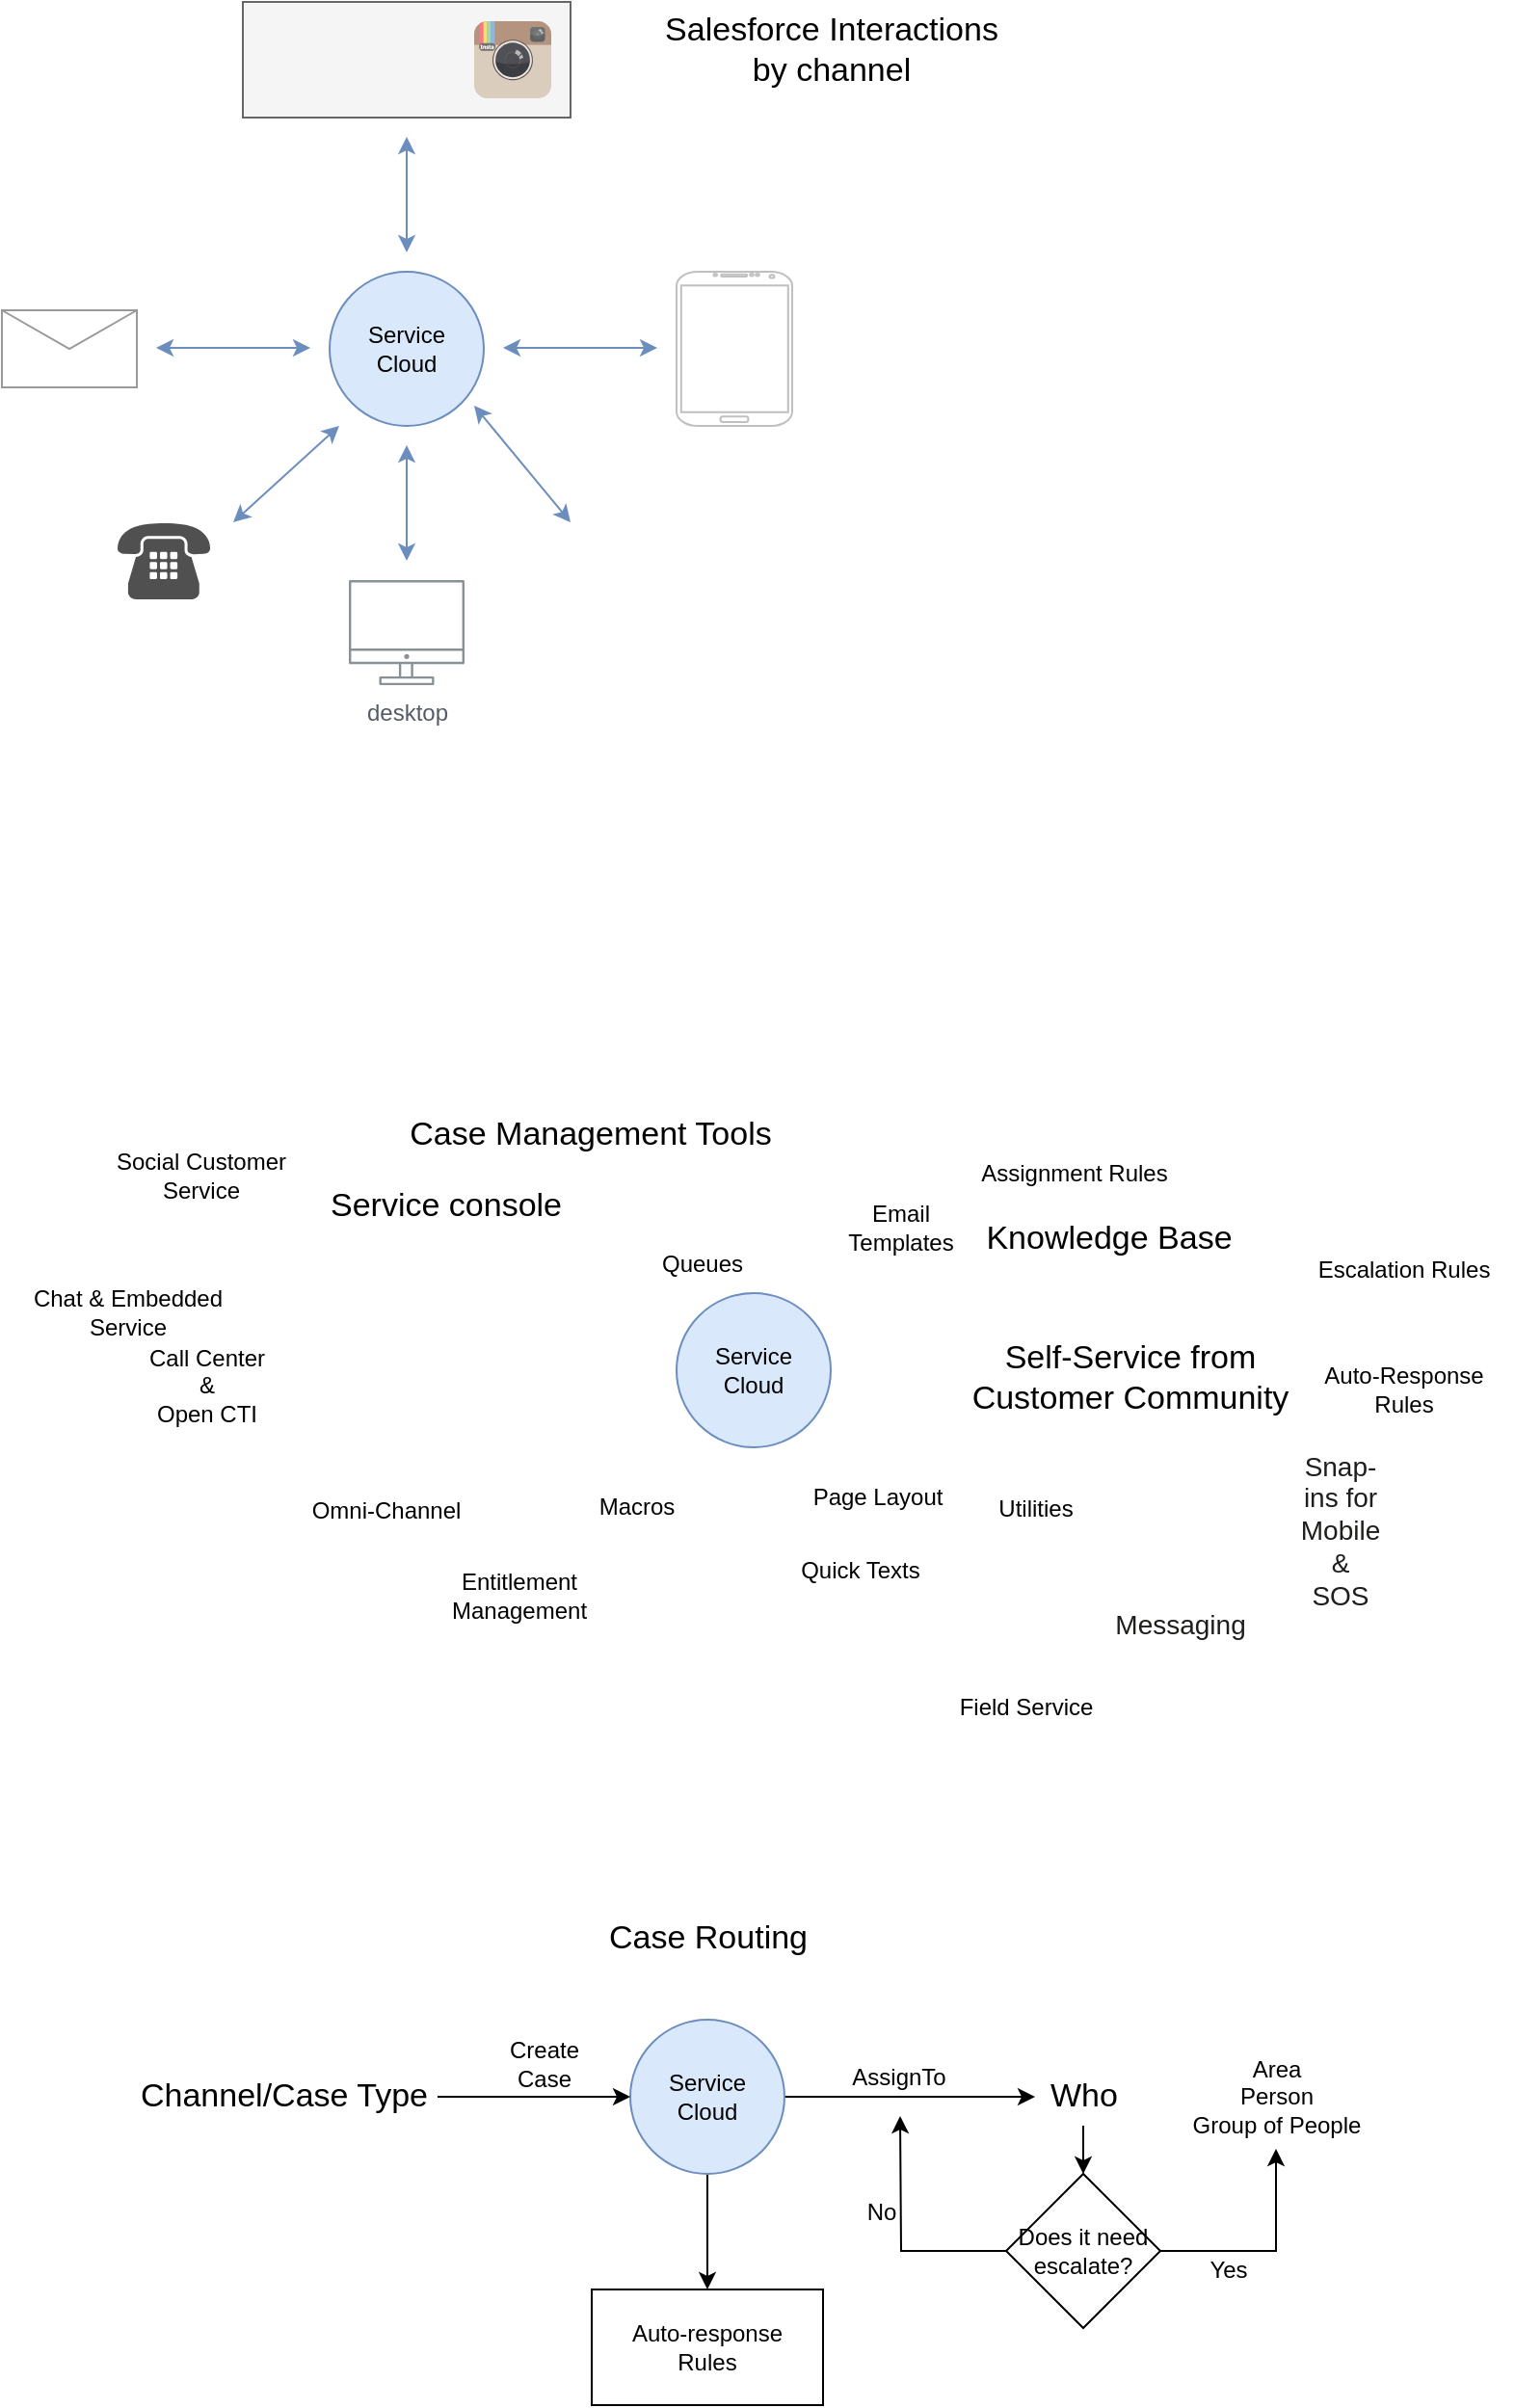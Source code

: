 <mxfile version="12.7.4" type="github">
  <diagram id="ag3dVYCGJuGmBB14NgHO" name="Page-1">
    <mxGraphModel dx="1186" dy="773" grid="1" gridSize="10" guides="1" tooltips="1" connect="1" arrows="1" fold="1" page="1" pageScale="1" pageWidth="827" pageHeight="1169" math="0" shadow="0">
      <root>
        <mxCell id="0" />
        <mxCell id="1" parent="0" />
        <mxCell id="snt15m9TcJzvURxw8jZ2-1" value="Service&lt;br&gt;Cloud" style="ellipse;whiteSpace=wrap;html=1;aspect=fixed;fillColor=#dae8fc;strokeColor=#6c8ebf;" vertex="1" parent="1">
          <mxGeometry x="180" y="150" width="80" height="80" as="geometry" />
        </mxCell>
        <mxCell id="snt15m9TcJzvURxw8jZ2-2" value="" style="verticalLabelPosition=bottom;shadow=0;dashed=0;align=center;html=1;verticalAlign=top;strokeWidth=1;shape=mxgraph.mockup.misc.mail2;strokeColor=#999999;" vertex="1" parent="1">
          <mxGeometry x="10" y="170" width="70" height="40" as="geometry" />
        </mxCell>
        <mxCell id="snt15m9TcJzvURxw8jZ2-3" value="" style="verticalLabelPosition=bottom;verticalAlign=top;html=1;shadow=0;dashed=0;strokeWidth=1;shape=mxgraph.android.phone2;strokeColor=#c0c0c0;" vertex="1" parent="1">
          <mxGeometry x="360" y="150" width="60" height="80" as="geometry" />
        </mxCell>
        <mxCell id="snt15m9TcJzvURxw8jZ2-4" value="" style="whiteSpace=wrap;html=1;fillColor=#f5f5f5;strokeColor=#666666;fontColor=#333333;" vertex="1" parent="1">
          <mxGeometry x="135" y="10" width="170" height="60" as="geometry" />
        </mxCell>
        <mxCell id="snt15m9TcJzvURxw8jZ2-5" value="" style="shape=image;html=1;verticalAlign=top;verticalLabelPosition=bottom;labelBackgroundColor=#ffffff;imageAspect=0;aspect=fixed;image=https://cdn3.iconfinder.com/data/icons/social-network-2/512/650867-facebook-128.png;fillColor=#f5f5f5;strokeColor=#666666;fontColor=#333333;" vertex="1" parent="1">
          <mxGeometry x="145" y="20" width="40" height="40" as="geometry" />
        </mxCell>
        <mxCell id="snt15m9TcJzvURxw8jZ2-6" value="" style="shape=image;html=1;verticalAlign=top;verticalLabelPosition=bottom;labelBackgroundColor=#ffffff;imageAspect=0;aspect=fixed;image=https://cdn3.iconfinder.com/data/icons/social-network-2/512/650855-twitter-128.png;fillColor=#f5f5f5;strokeColor=#666666;fontColor=#333333;" vertex="1" parent="1">
          <mxGeometry x="200" y="20" width="40" height="40" as="geometry" />
        </mxCell>
        <mxCell id="snt15m9TcJzvURxw8jZ2-7" value="" style="dashed=0;outlineConnect=0;html=1;align=center;labelPosition=center;verticalLabelPosition=bottom;verticalAlign=top;shape=mxgraph.weblogos.instagram;fillColor=#f5f5f5;strokeColor=#666666;fontColor=#333333;" vertex="1" parent="1">
          <mxGeometry x="255" y="20" width="40" height="40" as="geometry" />
        </mxCell>
        <mxCell id="snt15m9TcJzvURxw8jZ2-8" style="edgeStyle=orthogonalEdgeStyle;rounded=0;orthogonalLoop=1;jettySize=auto;html=1;exitX=0.5;exitY=1;exitDx=0;exitDy=0;fillColor=#f5f5f5;strokeColor=#666666;" edge="1" parent="1" source="snt15m9TcJzvURxw8jZ2-4" target="snt15m9TcJzvURxw8jZ2-4">
          <mxGeometry relative="1" as="geometry" />
        </mxCell>
        <mxCell id="snt15m9TcJzvURxw8jZ2-10" value="" style="pointerEvents=1;shadow=0;dashed=0;html=1;strokeColor=none;fillColor=#505050;labelPosition=center;verticalLabelPosition=bottom;verticalAlign=top;outlineConnect=0;align=center;shape=mxgraph.office.devices.phone_traditional;" vertex="1" parent="1">
          <mxGeometry x="70" y="280" width="48" height="40" as="geometry" />
        </mxCell>
        <mxCell id="snt15m9TcJzvURxw8jZ2-11" value="desktop" style="outlineConnect=0;gradientColor=none;fontColor=#545B64;strokeColor=none;fillColor=#879196;dashed=0;verticalLabelPosition=bottom;verticalAlign=top;align=center;html=1;fontSize=12;fontStyle=0;aspect=fixed;shape=mxgraph.aws4.illustration_desktop;pointerEvents=1" vertex="1" parent="1">
          <mxGeometry x="190" y="310" width="60" height="54.6" as="geometry" />
        </mxCell>
        <mxCell id="snt15m9TcJzvURxw8jZ2-12" value="" style="shape=image;html=1;verticalAlign=top;verticalLabelPosition=bottom;labelBackgroundColor=#ffffff;imageAspect=0;aspect=fixed;image=https://cdn3.iconfinder.com/data/icons/forall/1062/window-128.png" vertex="1" parent="1">
          <mxGeometry x="310" y="270" width="60" height="60" as="geometry" />
        </mxCell>
        <mxCell id="snt15m9TcJzvURxw8jZ2-13" value="" style="endArrow=classic;startArrow=classic;html=1;fillColor=#dae8fc;strokeColor=#6c8ebf;" edge="1" parent="1">
          <mxGeometry width="50" height="50" relative="1" as="geometry">
            <mxPoint x="90" y="189.5" as="sourcePoint" />
            <mxPoint x="170" y="189.5" as="targetPoint" />
          </mxGeometry>
        </mxCell>
        <mxCell id="snt15m9TcJzvURxw8jZ2-14" value="" style="endArrow=classic;startArrow=classic;html=1;fillColor=#dae8fc;strokeColor=#6c8ebf;" edge="1" parent="1">
          <mxGeometry width="50" height="50" relative="1" as="geometry">
            <mxPoint x="270" y="189.5" as="sourcePoint" />
            <mxPoint x="350" y="189.5" as="targetPoint" />
          </mxGeometry>
        </mxCell>
        <mxCell id="snt15m9TcJzvURxw8jZ2-15" value="" style="endArrow=classic;startArrow=classic;html=1;fillColor=#dae8fc;strokeColor=#6c8ebf;" edge="1" parent="1">
          <mxGeometry width="50" height="50" relative="1" as="geometry">
            <mxPoint x="255" y="219.5" as="sourcePoint" />
            <mxPoint x="305" y="280" as="targetPoint" />
          </mxGeometry>
        </mxCell>
        <mxCell id="snt15m9TcJzvURxw8jZ2-16" value="" style="endArrow=classic;startArrow=classic;html=1;fillColor=#dae8fc;strokeColor=#6c8ebf;" edge="1" parent="1">
          <mxGeometry width="50" height="50" relative="1" as="geometry">
            <mxPoint x="185" y="230" as="sourcePoint" />
            <mxPoint x="130" y="280" as="targetPoint" />
          </mxGeometry>
        </mxCell>
        <mxCell id="snt15m9TcJzvURxw8jZ2-17" value="" style="endArrow=classic;startArrow=classic;html=1;fillColor=#dae8fc;strokeColor=#6c8ebf;" edge="1" parent="1">
          <mxGeometry width="50" height="50" relative="1" as="geometry">
            <mxPoint x="220" y="240" as="sourcePoint" />
            <mxPoint x="220" y="300" as="targetPoint" />
          </mxGeometry>
        </mxCell>
        <mxCell id="snt15m9TcJzvURxw8jZ2-18" value="" style="endArrow=classic;startArrow=classic;html=1;fillColor=#dae8fc;strokeColor=#6c8ebf;" edge="1" parent="1">
          <mxGeometry width="50" height="50" relative="1" as="geometry">
            <mxPoint x="220" y="140" as="sourcePoint" />
            <mxPoint x="220" y="80" as="targetPoint" />
          </mxGeometry>
        </mxCell>
        <mxCell id="snt15m9TcJzvURxw8jZ2-19" value="Salesforce Interactions&lt;br style=&quot;font-size: 17px;&quot;&gt;by channel" style="text;html=1;align=center;verticalAlign=middle;resizable=0;points=[];autosize=1;fontColor=#000000;fontSize=17;" vertex="1" parent="1">
          <mxGeometry x="345" y="10" width="190" height="50" as="geometry" />
        </mxCell>
        <mxCell id="snt15m9TcJzvURxw8jZ2-20" value="Service&lt;br&gt;Cloud" style="ellipse;whiteSpace=wrap;html=1;aspect=fixed;fillColor=#dae8fc;strokeColor=#6c8ebf;" vertex="1" parent="1">
          <mxGeometry x="360" y="680" width="80" height="80" as="geometry" />
        </mxCell>
        <mxCell id="snt15m9TcJzvURxw8jZ2-21" value="" style="shape=image;html=1;verticalAlign=top;verticalLabelPosition=bottom;labelBackgroundColor=#ffffff;imageAspect=0;aspect=fixed;image=https://cdn2.iconfinder.com/data/icons/free-1/128/Page__web__web_page-128.png;fontSize=17;fontColor=#000000;" vertex="1" parent="1">
          <mxGeometry x="190.5" y="650" width="99" height="99" as="geometry" />
        </mxCell>
        <mxCell id="snt15m9TcJzvURxw8jZ2-22" value="Service console" style="text;html=1;align=center;verticalAlign=middle;resizable=0;points=[];autosize=1;fontSize=17;fontColor=#000000;" vertex="1" parent="1">
          <mxGeometry x="170" y="620" width="140" height="30" as="geometry" />
        </mxCell>
        <mxCell id="snt15m9TcJzvURxw8jZ2-23" value="Case Management Tools" style="text;html=1;align=center;verticalAlign=middle;resizable=0;points=[];autosize=1;fontSize=17;fontColor=#000000;" vertex="1" parent="1">
          <mxGeometry x="215" y="583" width="200" height="30" as="geometry" />
        </mxCell>
        <mxCell id="snt15m9TcJzvURxw8jZ2-24" value="Knowledge Base" style="text;html=1;align=center;verticalAlign=middle;resizable=0;points=[];autosize=1;fontSize=17;fontColor=#000000;" vertex="1" parent="1">
          <mxGeometry x="514" y="637" width="140" height="30" as="geometry" />
        </mxCell>
        <mxCell id="snt15m9TcJzvURxw8jZ2-25" value="Self-Service from &lt;br&gt;Customer Community" style="text;html=1;align=center;verticalAlign=middle;resizable=0;points=[];autosize=1;fontSize=17;fontColor=#000000;" vertex="1" parent="1">
          <mxGeometry x="505" y="699" width="180" height="50" as="geometry" />
        </mxCell>
        <mxCell id="snt15m9TcJzvURxw8jZ2-33" style="edgeStyle=orthogonalEdgeStyle;rounded=0;orthogonalLoop=1;jettySize=auto;html=1;exitX=1;exitY=0.5;exitDx=0;exitDy=0;fontSize=17;fontColor=#000000;" edge="1" parent="1" source="snt15m9TcJzvURxw8jZ2-26" target="snt15m9TcJzvURxw8jZ2-29">
          <mxGeometry relative="1" as="geometry" />
        </mxCell>
        <mxCell id="snt15m9TcJzvURxw8jZ2-35" value="AssignTo" style="text;html=1;align=center;verticalAlign=middle;resizable=0;points=[];labelBackgroundColor=#ffffff;fontSize=12;fontColor=#000000;" vertex="1" connectable="0" parent="snt15m9TcJzvURxw8jZ2-33">
          <mxGeometry x="-0.101" y="-1" relative="1" as="geometry">
            <mxPoint y="-11" as="offset" />
          </mxGeometry>
        </mxCell>
        <mxCell id="snt15m9TcJzvURxw8jZ2-44" style="edgeStyle=orthogonalEdgeStyle;rounded=0;orthogonalLoop=1;jettySize=auto;html=1;exitX=0.5;exitY=1;exitDx=0;exitDy=0;fontSize=12;fontColor=#000000;entryX=0.5;entryY=0;entryDx=0;entryDy=0;" edge="1" parent="1" source="snt15m9TcJzvURxw8jZ2-26" target="snt15m9TcJzvURxw8jZ2-45">
          <mxGeometry relative="1" as="geometry">
            <mxPoint x="376" y="1187" as="targetPoint" />
          </mxGeometry>
        </mxCell>
        <mxCell id="snt15m9TcJzvURxw8jZ2-26" value="Service&lt;br&gt;Cloud" style="ellipse;whiteSpace=wrap;html=1;aspect=fixed;fillColor=#dae8fc;strokeColor=#6c8ebf;" vertex="1" parent="1">
          <mxGeometry x="336" y="1057" width="80" height="80" as="geometry" />
        </mxCell>
        <mxCell id="snt15m9TcJzvURxw8jZ2-27" value="Case Routing" style="text;html=1;align=center;verticalAlign=middle;resizable=0;points=[];autosize=1;fontSize=17;fontColor=#000000;" vertex="1" parent="1">
          <mxGeometry x="316" y="1000" width="120" height="30" as="geometry" />
        </mxCell>
        <mxCell id="snt15m9TcJzvURxw8jZ2-32" style="edgeStyle=orthogonalEdgeStyle;rounded=0;orthogonalLoop=1;jettySize=auto;html=1;entryX=0;entryY=0.5;entryDx=0;entryDy=0;fontSize=17;fontColor=#000000;" edge="1" parent="1" source="snt15m9TcJzvURxw8jZ2-28" target="snt15m9TcJzvURxw8jZ2-26">
          <mxGeometry relative="1" as="geometry" />
        </mxCell>
        <mxCell id="snt15m9TcJzvURxw8jZ2-36" value="Create&lt;br&gt;Case" style="text;html=1;align=center;verticalAlign=middle;resizable=0;points=[];labelBackgroundColor=#ffffff;fontSize=12;fontColor=#000000;" vertex="1" connectable="0" parent="snt15m9TcJzvURxw8jZ2-32">
          <mxGeometry x="0.04" y="-1" relative="1" as="geometry">
            <mxPoint x="3" y="-18" as="offset" />
          </mxGeometry>
        </mxCell>
        <mxCell id="snt15m9TcJzvURxw8jZ2-28" value="Channel/Case Type" style="text;html=1;align=center;verticalAlign=middle;resizable=0;points=[];autosize=1;fontSize=17;fontColor=#000000;" vertex="1" parent="1">
          <mxGeometry x="76" y="1082" width="160" height="30" as="geometry" />
        </mxCell>
        <mxCell id="snt15m9TcJzvURxw8jZ2-41" style="edgeStyle=orthogonalEdgeStyle;rounded=0;orthogonalLoop=1;jettySize=auto;html=1;entryX=0.5;entryY=0;entryDx=0;entryDy=0;fontSize=12;fontColor=#000000;" edge="1" parent="1" source="snt15m9TcJzvURxw8jZ2-29" target="snt15m9TcJzvURxw8jZ2-38">
          <mxGeometry relative="1" as="geometry" />
        </mxCell>
        <mxCell id="snt15m9TcJzvURxw8jZ2-29" value="Who" style="text;html=1;align=center;verticalAlign=middle;resizable=0;points=[];autosize=1;fontSize=17;fontColor=#000000;" vertex="1" parent="1">
          <mxGeometry x="546" y="1082" width="50" height="30" as="geometry" />
        </mxCell>
        <mxCell id="snt15m9TcJzvURxw8jZ2-37" value="Area&lt;br&gt;Person&lt;br&gt;Group of People" style="text;html=1;align=center;verticalAlign=middle;resizable=0;points=[];autosize=1;fontSize=12;fontColor=#000000;" vertex="1" parent="1">
          <mxGeometry x="621" y="1072" width="100" height="50" as="geometry" />
        </mxCell>
        <mxCell id="snt15m9TcJzvURxw8jZ2-39" style="edgeStyle=orthogonalEdgeStyle;rounded=0;orthogonalLoop=1;jettySize=auto;html=1;exitX=1;exitY=0.5;exitDx=0;exitDy=0;entryX=0.5;entryY=1.04;entryDx=0;entryDy=0;entryPerimeter=0;fontSize=12;fontColor=#000000;" edge="1" parent="1" source="snt15m9TcJzvURxw8jZ2-38" target="snt15m9TcJzvURxw8jZ2-37">
          <mxGeometry relative="1" as="geometry" />
        </mxCell>
        <mxCell id="snt15m9TcJzvURxw8jZ2-40" value="Yes" style="text;html=1;align=center;verticalAlign=middle;resizable=0;points=[];labelBackgroundColor=#ffffff;fontSize=12;fontColor=#000000;" vertex="1" connectable="0" parent="snt15m9TcJzvURxw8jZ2-39">
          <mxGeometry x="-0.133" y="-1" relative="1" as="geometry">
            <mxPoint x="-14" y="9" as="offset" />
          </mxGeometry>
        </mxCell>
        <mxCell id="snt15m9TcJzvURxw8jZ2-42" style="edgeStyle=orthogonalEdgeStyle;rounded=0;orthogonalLoop=1;jettySize=auto;html=1;exitX=0;exitY=0.5;exitDx=0;exitDy=0;fontSize=12;fontColor=#000000;" edge="1" parent="1" source="snt15m9TcJzvURxw8jZ2-38">
          <mxGeometry relative="1" as="geometry">
            <mxPoint x="476" y="1107" as="targetPoint" />
          </mxGeometry>
        </mxCell>
        <mxCell id="snt15m9TcJzvURxw8jZ2-43" value="No" style="text;html=1;align=center;verticalAlign=middle;resizable=0;points=[];labelBackgroundColor=#ffffff;fontSize=12;fontColor=#000000;" vertex="1" connectable="0" parent="snt15m9TcJzvURxw8jZ2-42">
          <mxGeometry x="-0.168" y="-10" relative="1" as="geometry">
            <mxPoint x="-13" y="-10" as="offset" />
          </mxGeometry>
        </mxCell>
        <mxCell id="snt15m9TcJzvURxw8jZ2-38" value="Does it need escalate?" style="rhombus;whiteSpace=wrap;html=1;fontSize=12;fontColor=#000000;" vertex="1" parent="1">
          <mxGeometry x="531" y="1137" width="80" height="80" as="geometry" />
        </mxCell>
        <mxCell id="snt15m9TcJzvURxw8jZ2-45" value="Auto-response&lt;br&gt;Rules" style="rounded=0;whiteSpace=wrap;html=1;fontSize=12;fontColor=#000000;" vertex="1" parent="1">
          <mxGeometry x="316" y="1197" width="120" height="60" as="geometry" />
        </mxCell>
        <mxCell id="snt15m9TcJzvURxw8jZ2-46" value="Macros" style="text;html=1;align=center;verticalAlign=middle;resizable=0;points=[];autosize=1;fontSize=12;fontColor=#000000;" vertex="1" parent="1">
          <mxGeometry x="314" y="781" width="50" height="20" as="geometry" />
        </mxCell>
        <mxCell id="snt15m9TcJzvURxw8jZ2-47" value="Quick Texts" style="text;html=1;align=center;verticalAlign=middle;resizable=0;points=[];autosize=1;fontSize=12;fontColor=#000000;" vertex="1" parent="1">
          <mxGeometry x="415" y="814" width="80" height="20" as="geometry" />
        </mxCell>
        <mxCell id="snt15m9TcJzvURxw8jZ2-48" value="Utilities" style="text;html=1;align=center;verticalAlign=middle;resizable=0;points=[];autosize=1;fontSize=12;fontColor=#000000;" vertex="1" parent="1">
          <mxGeometry x="521" y="782" width="50" height="20" as="geometry" />
        </mxCell>
        <mxCell id="snt15m9TcJzvURxw8jZ2-49" value="Email&lt;br&gt;Templates" style="text;html=1;align=center;verticalAlign=middle;resizable=0;points=[];autosize=1;fontSize=12;fontColor=#000000;" vertex="1" parent="1">
          <mxGeometry x="441" y="631" width="70" height="30" as="geometry" />
        </mxCell>
        <mxCell id="snt15m9TcJzvURxw8jZ2-50" value="Omni-Channel" style="text;html=1;align=center;verticalAlign=middle;resizable=0;points=[];autosize=1;fontSize=12;fontColor=#000000;" vertex="1" parent="1">
          <mxGeometry x="164" y="783" width="90" height="20" as="geometry" />
        </mxCell>
        <mxCell id="snt15m9TcJzvURxw8jZ2-51" value="Entitlement&lt;br&gt;Management" style="text;html=1;align=center;verticalAlign=middle;resizable=0;points=[];autosize=1;fontSize=12;fontColor=#000000;" vertex="1" parent="1">
          <mxGeometry x="233" y="822" width="90" height="30" as="geometry" />
        </mxCell>
        <mxCell id="snt15m9TcJzvURxw8jZ2-52" value="Page Layout" style="text;html=1;align=center;verticalAlign=middle;resizable=0;points=[];autosize=1;fontSize=12;fontColor=#000000;" vertex="1" parent="1">
          <mxGeometry x="424" y="776" width="80" height="20" as="geometry" />
        </mxCell>
        <mxCell id="snt15m9TcJzvURxw8jZ2-53" value="Queues" style="text;html=1;align=center;verticalAlign=middle;resizable=0;points=[];autosize=1;fontSize=12;fontColor=#000000;" vertex="1" parent="1">
          <mxGeometry x="343" y="655" width="60" height="20" as="geometry" />
        </mxCell>
        <mxCell id="snt15m9TcJzvURxw8jZ2-54" value="Assignment Rules" style="text;html=1;align=center;verticalAlign=middle;resizable=0;points=[];autosize=1;fontSize=12;fontColor=#000000;" vertex="1" parent="1">
          <mxGeometry x="511" y="608" width="110" height="20" as="geometry" />
        </mxCell>
        <mxCell id="snt15m9TcJzvURxw8jZ2-55" value="Escalation Rules" style="text;html=1;align=center;verticalAlign=middle;resizable=0;points=[];autosize=1;fontSize=12;fontColor=#000000;" vertex="1" parent="1">
          <mxGeometry x="687" y="658" width="100" height="20" as="geometry" />
        </mxCell>
        <mxCell id="snt15m9TcJzvURxw8jZ2-56" value="Auto-Response&lt;br&gt;Rules" style="text;html=1;align=center;verticalAlign=middle;resizable=0;points=[];autosize=1;fontSize=12;fontColor=#000000;" vertex="1" parent="1">
          <mxGeometry x="687" y="715" width="100" height="30" as="geometry" />
        </mxCell>
        <mxCell id="snt15m9TcJzvURxw8jZ2-57" value="Call Center&lt;br&gt;&amp;amp;&lt;br&gt;Open CTI" style="text;html=1;align=center;verticalAlign=middle;resizable=0;points=[];autosize=1;fontSize=12;fontColor=#000000;" vertex="1" parent="1">
          <mxGeometry x="76" y="703" width="80" height="50" as="geometry" />
        </mxCell>
        <mxCell id="snt15m9TcJzvURxw8jZ2-58" value="Social Customer&lt;br&gt;Service" style="text;html=1;align=center;verticalAlign=middle;resizable=0;points=[];autosize=1;fontSize=12;fontColor=#000000;" vertex="1" parent="1">
          <mxGeometry x="63" y="604" width="100" height="30" as="geometry" />
        </mxCell>
        <mxCell id="snt15m9TcJzvURxw8jZ2-59" value="Chat &amp;amp; Embedded&lt;br&gt;Service" style="text;html=1;align=center;verticalAlign=middle;resizable=0;points=[];autosize=1;fontSize=12;fontColor=#000000;" vertex="1" parent="1">
          <mxGeometry x="20" y="675" width="110" height="30" as="geometry" />
        </mxCell>
        <mxCell id="snt15m9TcJzvURxw8jZ2-60" value="&lt;span style=&quot;color: rgb(30 , 30 , 28) ; font-family: &amp;#34;salesforce sans&amp;#34; , &amp;#34;arial&amp;#34; , sans-serif ; font-size: 14px ; text-align: left ; white-space: normal ; background-color: rgb(255 , 255 , 255)&quot;&gt;Snap-ins for Mobile &amp;amp; SOS&lt;/span&gt;" style="text;html=1;align=center;verticalAlign=middle;resizable=0;points=[];autosize=1;fontSize=12;fontColor=#000000;" vertex="1" parent="1">
          <mxGeometry x="614" y="793" width="180" height="20" as="geometry" />
        </mxCell>
        <mxCell id="snt15m9TcJzvURxw8jZ2-61" value="&lt;span style=&quot;color: rgb(30 , 30 , 28) ; font-family: &amp;#34;salesforce sans&amp;#34; , &amp;#34;arial&amp;#34; , sans-serif ; font-size: 14px ; text-align: left ; white-space: normal ; background-color: rgb(255 , 255 , 255)&quot;&gt;Messaging&lt;/span&gt;" style="text;html=1;align=center;verticalAlign=middle;resizable=0;points=[];autosize=1;fontSize=12;fontColor=#000000;" vertex="1" parent="1">
          <mxGeometry x="581" y="842" width="80" height="20" as="geometry" />
        </mxCell>
        <mxCell id="snt15m9TcJzvURxw8jZ2-62" value="Field Service" style="text;html=1;align=center;verticalAlign=middle;resizable=0;points=[];autosize=1;fontSize=12;fontColor=#000000;" vertex="1" parent="1">
          <mxGeometry x="501" y="885" width="80" height="20" as="geometry" />
        </mxCell>
      </root>
    </mxGraphModel>
  </diagram>
</mxfile>
